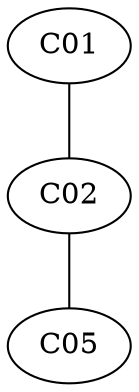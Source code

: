 strict graph G {
  1 [ label="C02" ];
  2 [ label="C01" ];
  3 [ label="C05" ];
  1 -- 3 [ ];
  2 -- 1 [ ];
}
